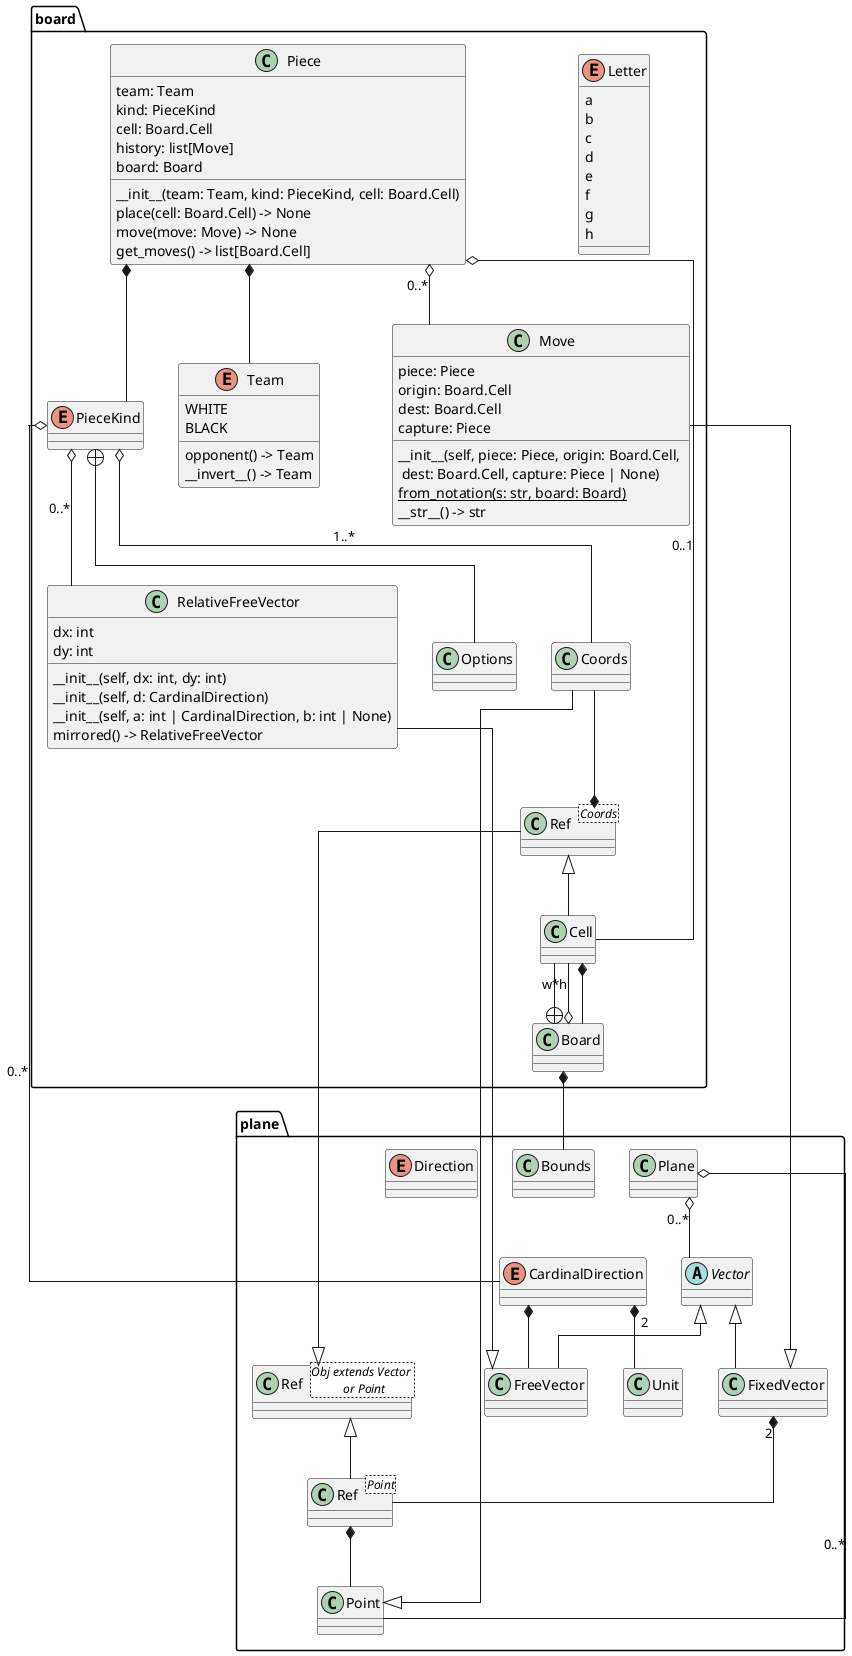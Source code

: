 @startuml
skinparam linetype ortho
set separator ::

namespace plane {
    class Unit

    abstract class Vector


    class FixedVector extends Vector

    class FreeVector extends Vector

    class Plane

    class Point

    class Bounds

    class Plane

    enum Direction

    enum CardinalDirection

    class Ref<Obj extends Vector \n or Point>

    class "Ref<Point>" as Ref_point extends Ref


    CardinalDirection *-- FreeVector
    CardinalDirection "2" *-- Unit
    Plane o-- Point : 0..*
    Plane o-- Vector : 0..*
    Ref_point *-- Point
    FixedVector "2" *-- Ref_point
}

namespace board {
     enum Letter {
         a
         b
         c
         d
         e
         f
         g
         h
     }

     enum PieceKind

     class Options

     enum Team {
         WHITE
         BLACK
         opponent() -> Team
         __invert__() -> Team
     }

     class Coords

     class Board

     class Piece {
        team: Team
        kind: PieceKind
        cell: Board.Cell
        history: list[Move]
        board: Board
        __init__(team: Team, kind: PieceKind, cell: Board.Cell)
        place(cell: Board.Cell) -> None
        move(move: Move) -> None
        get_moves() -> list[Board.Cell]
     }

     class "Ref<Coords>" as Ref_coords


     class Cell extends Ref_coords


     class RelativeFreeVector {
        dx: int
        dy: int
        __init__(self, dx: int, dy: int)
        __init__(self, d: CardinalDirection)
        __init__(self, a: int | CardinalDirection, b: int | None)
        mirrored() -> RelativeFreeVector
     }

     class Move {
	      piece: Piece
	      origin: Board.Cell
	      dest: Board.Cell
	      capture: Piece
	      __init__(self, piece: Piece, origin: Board.Cell, \n dest: Board.Cell, capture: Piece | None)
	      {static} from_notation(s: str, board: Board)
	      __str__() -> str
	 }

     Coords --|> Point
     RelativeFreeVector --|> FreeVector
     Move --|> FixedVector
     Ref_coords --|> Ref

     Piece o-- Move : 0..*
     Piece o-- Cell : 0..1
     Piece *-- Team
     Piece *-- PieceKind



     Board +-- Cell
     Cell *-- Board
     Coords --* Ref_coords

     Board *-- Bounds
     Board o-- Cell : w*h

     PieceKind +-- Options
     PieceKind o-- Coords : 1..*
     PieceKind o-- RelativeFreeVector : 0..*
     PieceKind o-- CardinalDirection : 0..*

}
@enduml
